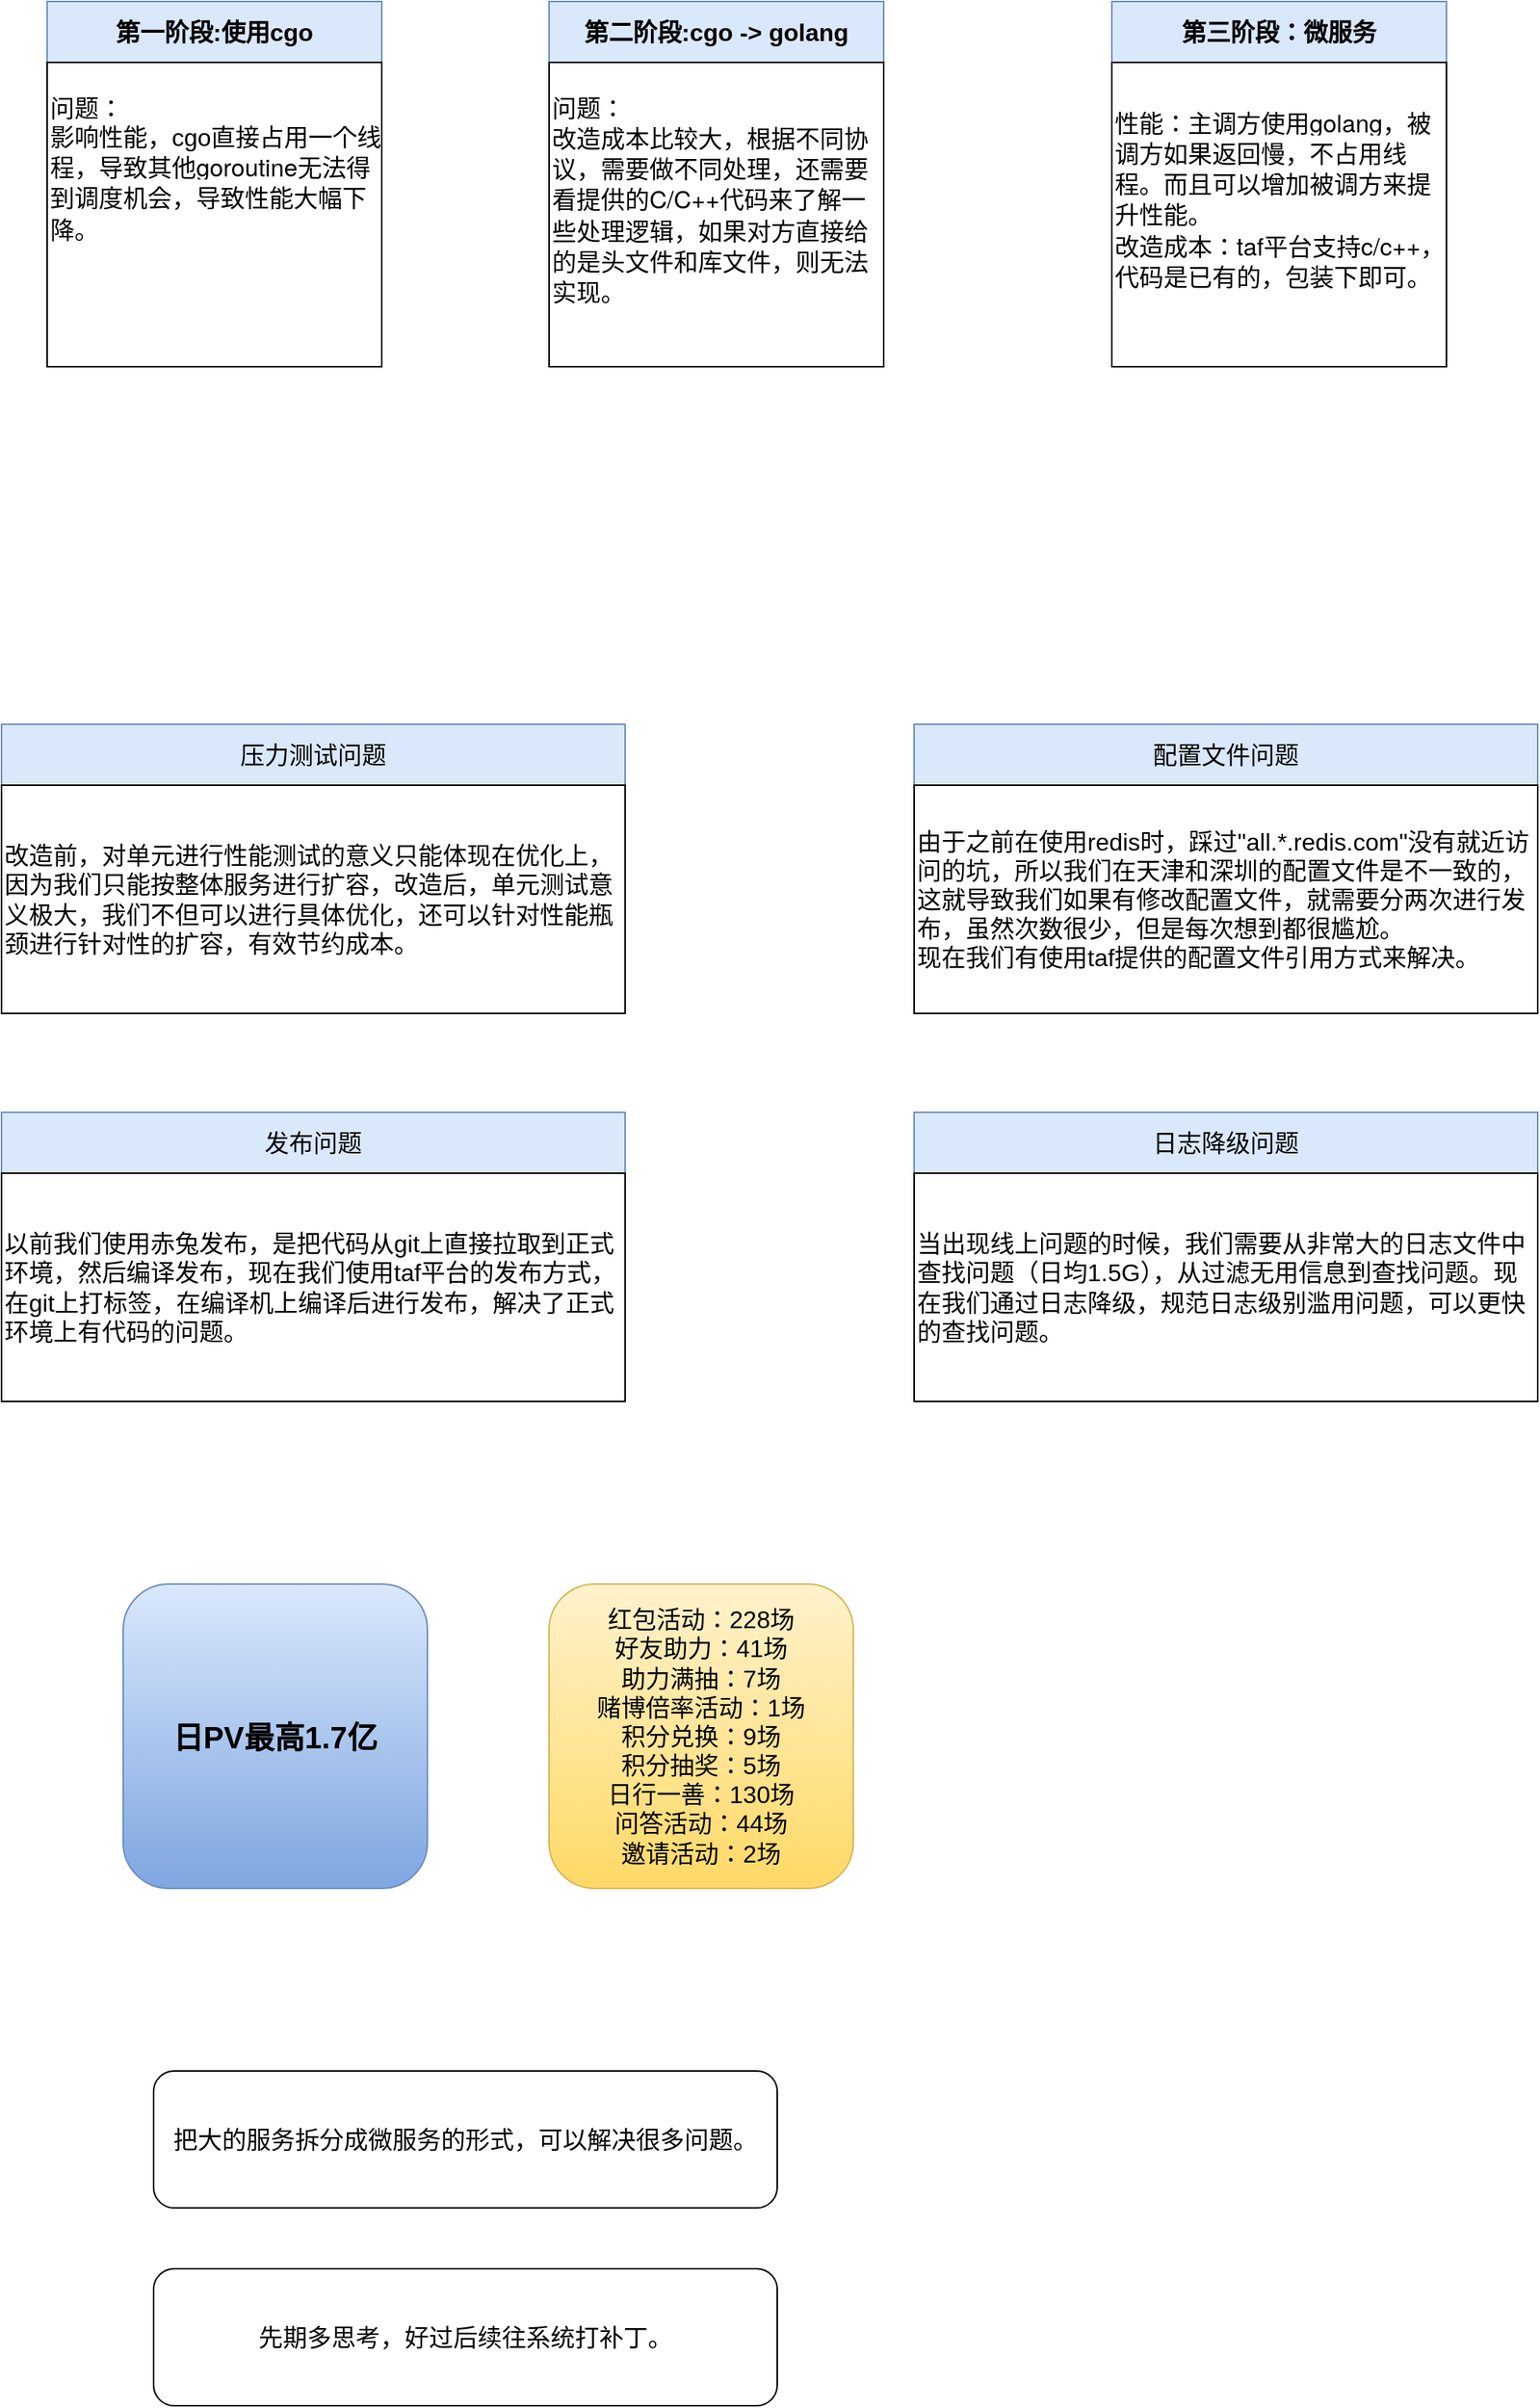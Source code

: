 <mxfile pages="1" version="11.2.4" type="github"><diagram id="tzzjaYczGSVIE0RW3ddP" name="Page-1"><mxGraphModel dx="1407" dy="921" grid="1" gridSize="10" guides="1" tooltips="1" connect="1" arrows="1" fold="1" page="1" pageScale="1" pageWidth="3300" pageHeight="4681" math="0" shadow="0"><root><mxCell id="0"/><mxCell id="1" parent="0"/><mxCell id="lcmYWBAXw7QopE_JtFfv-1" value="第一阶段:使用cgo" style="rounded=0;whiteSpace=wrap;html=1;fillColor=#dae8fc;strokeColor=#6c8ebf;fontSize=16;fontStyle=1" vertex="1" parent="1"><mxGeometry x="220" y="240" width="220" height="40" as="geometry"/></mxCell><mxCell id="lcmYWBAXw7QopE_JtFfv-2" value="问题：&lt;br&gt;影响性能，cgo直接占用一个线程，导致其他&lt;span style=&quot;font-family: &amp;#34;helvetica neue&amp;#34; , &amp;#34;luxi sans&amp;#34; , &amp;#34;dejavu sans&amp;#34; , &amp;#34;tahoma&amp;#34; , &amp;#34;hiragino sans gb&amp;#34; , &amp;#34;microsoft yahei&amp;#34; , sans-serif ; font-size: 16px ; background-color: rgb(255 , 255 , 255)&quot;&gt;goroutine无法得到调度机会，导致性能大幅下降。&lt;br&gt;&lt;br&gt;&lt;br&gt;&lt;br style=&quot;font-size: 16px&quot;&gt;&lt;/span&gt;" style="rounded=0;whiteSpace=wrap;html=1;fontSize=16;align=left;" vertex="1" parent="1"><mxGeometry x="220" y="280" width="220" height="200" as="geometry"/></mxCell><mxCell id="lcmYWBAXw7QopE_JtFfv-3" value="第二阶段:cgo -&amp;gt; golang" style="rounded=0;whiteSpace=wrap;html=1;fillColor=#dae8fc;strokeColor=#6c8ebf;fontSize=16;fontStyle=1" vertex="1" parent="1"><mxGeometry x="550" y="240" width="220" height="40" as="geometry"/></mxCell><mxCell id="lcmYWBAXw7QopE_JtFfv-4" value="&lt;span style=&quot;font-family: &amp;#34;helvetica neue&amp;#34; , &amp;#34;luxi sans&amp;#34; , &amp;#34;dejavu sans&amp;#34; , &amp;#34;tahoma&amp;#34; , &amp;#34;hiragino sans gb&amp;#34; , &amp;#34;microsoft yahei&amp;#34; , sans-serif ; font-size: 16px ; background-color: rgb(255 , 255 , 255)&quot;&gt;问题：&lt;br&gt;改造成本比较大，根据不同协议，需要做不同处理，还需要看提供的C/C++代码来了解一些处理逻辑，如果对方直接给的是头文件和库文件，则无法实现。&lt;br&gt;&lt;br style=&quot;font-size: 16px&quot;&gt;&lt;/span&gt;" style="rounded=0;whiteSpace=wrap;html=1;fontSize=16;align=left;" vertex="1" parent="1"><mxGeometry x="550" y="280" width="220" height="200" as="geometry"/></mxCell><mxCell id="lcmYWBAXw7QopE_JtFfv-5" value="第三阶段：微服务" style="rounded=0;whiteSpace=wrap;html=1;fillColor=#dae8fc;strokeColor=#6c8ebf;fontSize=16;fontStyle=1" vertex="1" parent="1"><mxGeometry x="920" y="240" width="220" height="40" as="geometry"/></mxCell><mxCell id="lcmYWBAXw7QopE_JtFfv-6" value="&lt;span style=&quot;font-family: &amp;#34;helvetica neue&amp;#34; , &amp;#34;luxi sans&amp;#34; , &amp;#34;dejavu sans&amp;#34; , &amp;#34;tahoma&amp;#34; , &amp;#34;hiragino sans gb&amp;#34; , &amp;#34;microsoft yahei&amp;#34; , sans-serif ; font-size: 16px ; background-color: rgb(255 , 255 , 255)&quot;&gt;性能：主调方使用golang，被调方如果返回慢，不占用线程。而且可以增加被调方来提升性能。&lt;br&gt;改造成本：taf平台支持c/c++，代码是已有的，包装下即可。&lt;br&gt;&lt;br style=&quot;font-size: 16px&quot;&gt;&lt;/span&gt;" style="rounded=0;whiteSpace=wrap;html=1;fontSize=16;align=left;" vertex="1" parent="1"><mxGeometry x="920" y="280" width="220" height="200" as="geometry"/></mxCell><mxCell id="lcmYWBAXw7QopE_JtFfv-9" value="压力测试问题" style="rounded=0;whiteSpace=wrap;html=1;fontSize=16;align=center;fillColor=#dae8fc;strokeColor=#6c8ebf;" vertex="1" parent="1"><mxGeometry x="190" y="715" width="410" height="40" as="geometry"/></mxCell><mxCell id="lcmYWBAXw7QopE_JtFfv-10" value="改造前，对单元进行性能测试的意义只能体现在优化上，因为我们只能按整体服务进行扩容，改造后，单元测试意义极大，我们不但可以进行具体优化，还可以针对性能瓶颈进行针对性的扩容，有效节约成本。" style="rounded=0;whiteSpace=wrap;html=1;fontSize=16;align=left;" vertex="1" parent="1"><mxGeometry x="190" y="755" width="410" height="150" as="geometry"/></mxCell><mxCell id="lcmYWBAXw7QopE_JtFfv-12" value="配置文件问题" style="rounded=0;whiteSpace=wrap;html=1;fontSize=16;align=center;fillColor=#dae8fc;strokeColor=#6c8ebf;" vertex="1" parent="1"><mxGeometry x="790" y="715" width="410" height="40" as="geometry"/></mxCell><mxCell id="lcmYWBAXw7QopE_JtFfv-13" value="由于之前在使用redis时，踩过&quot;all.*.redis.com&quot;没有就近访问的坑，所以我们在天津和深圳的配置文件是不一致的，这就导致我们如果有修改配置文件，就需要分两次进行发布，虽然次数很少，但是每次想到都很尴尬。&lt;br&gt;现在我们有使用taf提供的配置文件引用方式来解决。" style="rounded=0;whiteSpace=wrap;html=1;fontSize=16;align=left;" vertex="1" parent="1"><mxGeometry x="790" y="755" width="410" height="150" as="geometry"/></mxCell><mxCell id="lcmYWBAXw7QopE_JtFfv-14" value="发布问题" style="rounded=0;whiteSpace=wrap;html=1;fontSize=16;align=center;fillColor=#dae8fc;strokeColor=#6c8ebf;" vertex="1" parent="1"><mxGeometry x="190" y="970" width="410" height="40" as="geometry"/></mxCell><mxCell id="lcmYWBAXw7QopE_JtFfv-15" value="以前我们使用赤兔发布，是把代码从git上直接拉取到正式环境，然后编译发布，现在我们使用taf平台的发布方式，在git上打标签，在编译机上编译后进行发布，解决了正式环境上有代码的问题。" style="rounded=0;whiteSpace=wrap;html=1;fontSize=16;align=left;" vertex="1" parent="1"><mxGeometry x="190" y="1010" width="410" height="150" as="geometry"/></mxCell><mxCell id="lcmYWBAXw7QopE_JtFfv-16" value="日志降级问题" style="rounded=0;whiteSpace=wrap;html=1;fontSize=16;align=center;fillColor=#dae8fc;strokeColor=#6c8ebf;" vertex="1" parent="1"><mxGeometry x="790" y="970" width="410" height="40" as="geometry"/></mxCell><mxCell id="lcmYWBAXw7QopE_JtFfv-17" value="当出现线上问题的时候，我们需要从非常大的日志文件中查找问题（日均1.5G），从过滤无用信息到查找问题。现在我们通过日志降级，规范日志级别滥用问题，可以更快的查找问题。" style="rounded=0;whiteSpace=wrap;html=1;fontSize=16;align=left;" vertex="1" parent="1"><mxGeometry x="790" y="1010" width="410" height="150" as="geometry"/></mxCell><mxCell id="lcmYWBAXw7QopE_JtFfv-20" value="红包活动：228场&lt;br&gt;好友助力：41场&lt;br&gt;助力满抽：7场&lt;br&gt;赌博倍率活动：1场&lt;br&gt;积分兑换：9场&lt;br&gt;积分抽奖：5场&lt;br&gt;日行一善：130场&lt;br&gt;问答活动：44场&lt;br&gt;邀请活动：2场" style="rounded=1;whiteSpace=wrap;html=1;fontSize=16;align=center;gradientColor=#ffd966;fillColor=#fff2cc;strokeColor=#d6b656;" vertex="1" parent="1"><mxGeometry x="550" y="1280" width="200" height="200" as="geometry"/></mxCell><mxCell id="lcmYWBAXw7QopE_JtFfv-21" value="&lt;font style=&quot;font-size: 20px&quot;&gt;&lt;b&gt;日PV最高1.7亿&lt;/b&gt;&lt;/font&gt;" style="rounded=1;whiteSpace=wrap;html=1;fontSize=16;align=center;gradientColor=#7ea6e0;fillColor=#dae8fc;strokeColor=#6c8ebf;" vertex="1" parent="1"><mxGeometry x="270" y="1280" width="200" height="200" as="geometry"/></mxCell><mxCell id="lcmYWBAXw7QopE_JtFfv-23" value="把大的服务拆分成微服务的形式，可以解决很多问题。" style="rounded=1;whiteSpace=wrap;html=1;fontSize=16;align=center;" vertex="1" parent="1"><mxGeometry x="290" y="1600" width="410" height="90" as="geometry"/></mxCell><mxCell id="lcmYWBAXw7QopE_JtFfv-24" value="先期多思考，好过后续往系统打补丁。" style="rounded=1;whiteSpace=wrap;html=1;fontSize=16;align=center;" vertex="1" parent="1"><mxGeometry x="290" y="1730" width="410" height="90" as="geometry"/></mxCell></root></mxGraphModel></diagram></mxfile>